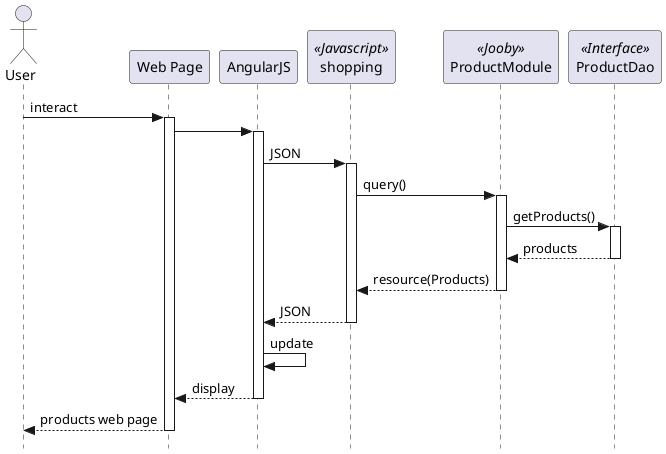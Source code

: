 @startuml
' use strict UML mode
skinparam style strictuml

actor "User" as user

participant "Web Page" as webPage

user -> webPage++: interact

participant "AngularJS" as AngularJS 
webPage -> AngularJS++


participant "shopping" as Javascript <<Javascript>>
AngularJS -> Javascript++ :JSON

participant "ProductModule" as Jooby <<Jooby>>
Javascript -> Jooby++ :query()

participant "ProductDao" as ProductDao <<Interface>>
Jooby ->ProductDao++: getProducts()
return products
ProductDao--

Jooby -->Javascript: resource(Products)
Jooby--

Javascript -->AngularJS:JSON
Javascript--

AngularJS ->AngularJS: update

AngularJS--> webPage: display
AngularJS--

webPage-->user: products web page 
webPage--

@enduml
